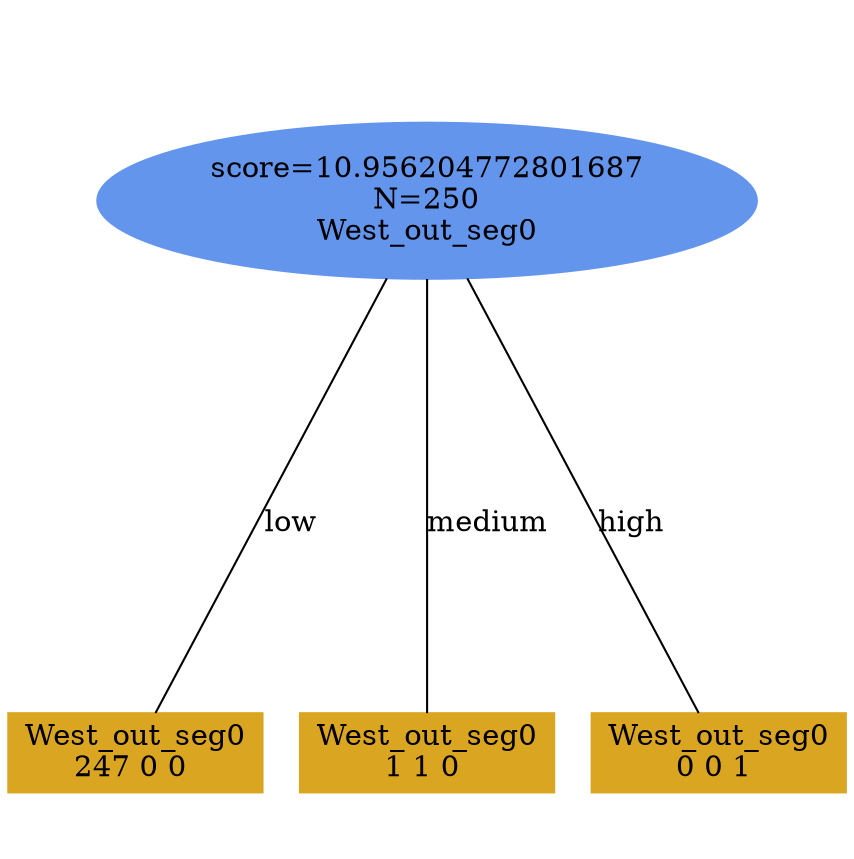 digraph "DD" {
size = "7.5,10"
ratio=1.0;
center = true;
edge [dir = none];
{ rank = same; node [shape=ellipse, style=filled, color=cornflowerblue];"3198" [label="score=10.956204772801687\nN=250\nWest_out_seg0"];}
{ rank = same; node [shape=box, style=filled, color=goldenrod];"3199" [label="West_out_seg0\n247 0 0 "];}
{ rank = same; node [shape=box, style=filled, color=goldenrod];"3200" [label="West_out_seg0\n1 1 0 "];}
{ rank = same; node [shape=box, style=filled, color=goldenrod];"3201" [label="West_out_seg0\n0 0 1 "];}
"3198" -> "3199" [label = "low"];
"3198" -> "3200" [label = "medium"];
"3198" -> "3201" [label = "high"];

}